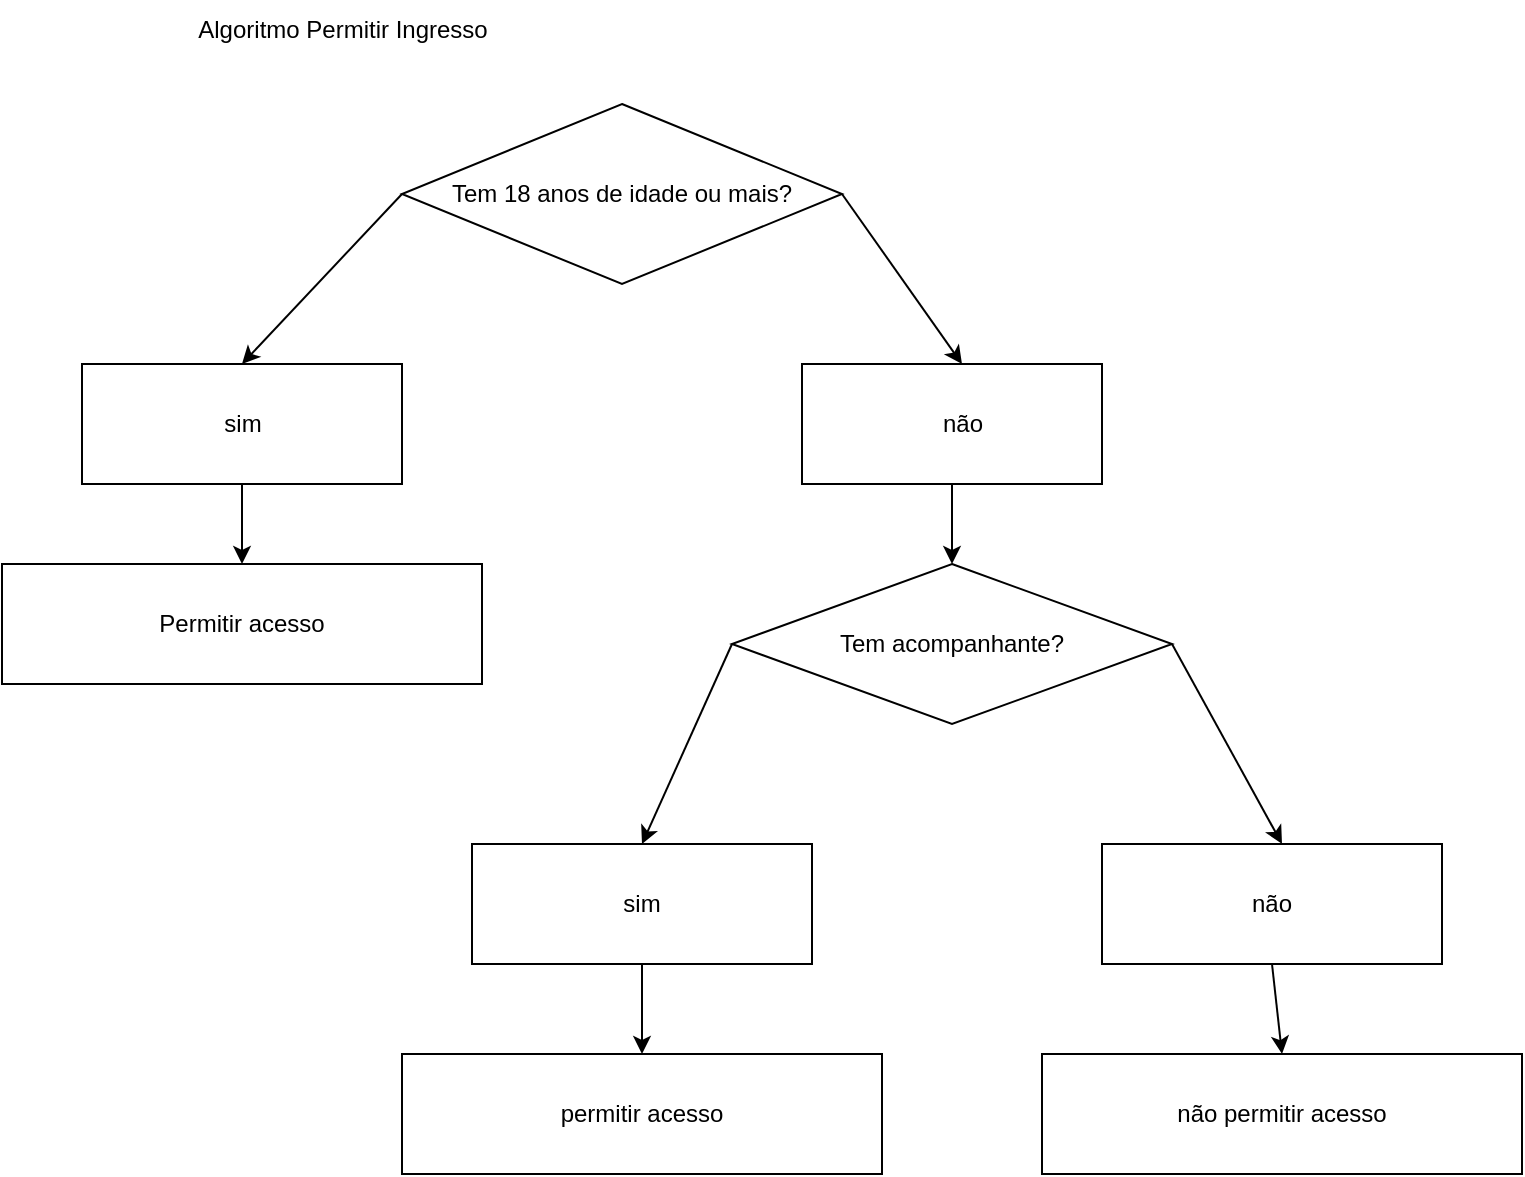<mxfile version="22.0.8" type="google">
  <diagram name="Página-1" id="8KijLO_0gj9R2NlCrZwi">
    <mxGraphModel grid="1" page="1" gridSize="10" guides="1" tooltips="1" connect="1" arrows="1" fold="1" pageScale="1" pageWidth="827" pageHeight="1169" math="0" shadow="0">
      <root>
        <mxCell id="0" />
        <mxCell id="1" parent="0" />
        <mxCell id="_lKXKzphAm5b3DmU2mOa-1" value="Algoritmo Permitir Ingresso&lt;br&gt;" style="text;html=1;align=center;verticalAlign=middle;resizable=0;points=[];autosize=1;strokeColor=none;fillColor=none;" vertex="1" parent="1">
          <mxGeometry x="165" y="58" width="170" height="30" as="geometry" />
        </mxCell>
        <mxCell id="_lKXKzphAm5b3DmU2mOa-2" value="Tem 18 anos de idade ou mais?" style="rhombus;whiteSpace=wrap;html=1;" vertex="1" parent="1">
          <mxGeometry x="280" y="110" width="220" height="90" as="geometry" />
        </mxCell>
        <mxCell id="_lKXKzphAm5b3DmU2mOa-3" value="" style="endArrow=classic;html=1;rounded=0;exitX=1;exitY=0.5;exitDx=0;exitDy=0;" edge="1" parent="1" source="_lKXKzphAm5b3DmU2mOa-2">
          <mxGeometry width="50" height="50" relative="1" as="geometry">
            <mxPoint x="390" y="240" as="sourcePoint" />
            <mxPoint x="560" y="240" as="targetPoint" />
          </mxGeometry>
        </mxCell>
        <mxCell id="_lKXKzphAm5b3DmU2mOa-4" value="" style="rounded=0;whiteSpace=wrap;html=1;" vertex="1" parent="1">
          <mxGeometry x="480" y="240" width="150" height="60" as="geometry" />
        </mxCell>
        <mxCell id="_lKXKzphAm5b3DmU2mOa-5" value="não" style="text;html=1;align=center;verticalAlign=middle;resizable=0;points=[];autosize=1;strokeColor=none;fillColor=none;" vertex="1" parent="1">
          <mxGeometry x="540" y="255" width="40" height="30" as="geometry" />
        </mxCell>
        <mxCell id="_lKXKzphAm5b3DmU2mOa-6" value="" style="endArrow=classic;html=1;rounded=0;exitX=0;exitY=0.5;exitDx=0;exitDy=0;" edge="1" parent="1" source="_lKXKzphAm5b3DmU2mOa-2">
          <mxGeometry width="50" height="50" relative="1" as="geometry">
            <mxPoint x="380" y="250" as="sourcePoint" />
            <mxPoint x="200" y="240" as="targetPoint" />
          </mxGeometry>
        </mxCell>
        <mxCell id="_lKXKzphAm5b3DmU2mOa-7" value="" style="rounded=0;whiteSpace=wrap;html=1;" vertex="1" parent="1">
          <mxGeometry x="120" y="240" width="160" height="60" as="geometry" />
        </mxCell>
        <mxCell id="_lKXKzphAm5b3DmU2mOa-8" value="sim" style="text;html=1;align=center;verticalAlign=middle;resizable=0;points=[];autosize=1;strokeColor=none;fillColor=none;" vertex="1" parent="1">
          <mxGeometry x="180" y="255" width="40" height="30" as="geometry" />
        </mxCell>
        <mxCell id="_lKXKzphAm5b3DmU2mOa-9" value="Permitir acesso" style="rounded=0;whiteSpace=wrap;html=1;" vertex="1" parent="1">
          <mxGeometry x="80" y="340" width="240" height="60" as="geometry" />
        </mxCell>
        <mxCell id="_lKXKzphAm5b3DmU2mOa-10" value="" style="endArrow=classic;html=1;rounded=0;exitX=0.5;exitY=1;exitDx=0;exitDy=0;entryX=0.5;entryY=0;entryDx=0;entryDy=0;" edge="1" parent="1" source="_lKXKzphAm5b3DmU2mOa-7" target="_lKXKzphAm5b3DmU2mOa-9">
          <mxGeometry width="50" height="50" relative="1" as="geometry">
            <mxPoint x="380" y="280" as="sourcePoint" />
            <mxPoint x="430" y="230" as="targetPoint" />
          </mxGeometry>
        </mxCell>
        <mxCell id="_lKXKzphAm5b3DmU2mOa-11" value="" style="endArrow=classic;html=1;rounded=0;exitX=0.5;exitY=1;exitDx=0;exitDy=0;" edge="1" parent="1" source="_lKXKzphAm5b3DmU2mOa-4">
          <mxGeometry width="50" height="50" relative="1" as="geometry">
            <mxPoint x="380" y="380" as="sourcePoint" />
            <mxPoint x="555" y="340" as="targetPoint" />
          </mxGeometry>
        </mxCell>
        <mxCell id="_lKXKzphAm5b3DmU2mOa-13" value="Tem acompanhante?" style="rhombus;whiteSpace=wrap;html=1;" vertex="1" parent="1">
          <mxGeometry x="445" y="340" width="220" height="80" as="geometry" />
        </mxCell>
        <mxCell id="_lKXKzphAm5b3DmU2mOa-14" value="" style="endArrow=classic;html=1;rounded=0;exitX=0;exitY=0.5;exitDx=0;exitDy=0;" edge="1" parent="1" source="_lKXKzphAm5b3DmU2mOa-13">
          <mxGeometry width="50" height="50" relative="1" as="geometry">
            <mxPoint x="380" y="520" as="sourcePoint" />
            <mxPoint x="400" y="480" as="targetPoint" />
          </mxGeometry>
        </mxCell>
        <mxCell id="_lKXKzphAm5b3DmU2mOa-15" value="" style="endArrow=classic;html=1;rounded=0;exitX=1;exitY=0.5;exitDx=0;exitDy=0;" edge="1" parent="1" source="_lKXKzphAm5b3DmU2mOa-13">
          <mxGeometry width="50" height="50" relative="1" as="geometry">
            <mxPoint x="380" y="520" as="sourcePoint" />
            <mxPoint x="720" y="480" as="targetPoint" />
          </mxGeometry>
        </mxCell>
        <mxCell id="_lKXKzphAm5b3DmU2mOa-16" value="sim" style="rounded=0;whiteSpace=wrap;html=1;" vertex="1" parent="1">
          <mxGeometry x="315" y="480" width="170" height="60" as="geometry" />
        </mxCell>
        <mxCell id="_lKXKzphAm5b3DmU2mOa-17" value="não" style="rounded=0;whiteSpace=wrap;html=1;" vertex="1" parent="1">
          <mxGeometry x="630" y="480" width="170" height="60" as="geometry" />
        </mxCell>
        <mxCell id="_lKXKzphAm5b3DmU2mOa-18" value="permitir acesso" style="rounded=0;whiteSpace=wrap;html=1;" vertex="1" parent="1">
          <mxGeometry x="280" y="585" width="240" height="60" as="geometry" />
        </mxCell>
        <mxCell id="_lKXKzphAm5b3DmU2mOa-19" value="não permitir acesso" style="rounded=0;whiteSpace=wrap;html=1;" vertex="1" parent="1">
          <mxGeometry x="600" y="585" width="240" height="60" as="geometry" />
        </mxCell>
        <mxCell id="_lKXKzphAm5b3DmU2mOa-20" value="" style="endArrow=classic;html=1;rounded=0;exitX=0.5;exitY=1;exitDx=0;exitDy=0;entryX=0.5;entryY=0;entryDx=0;entryDy=0;" edge="1" parent="1" source="_lKXKzphAm5b3DmU2mOa-16" target="_lKXKzphAm5b3DmU2mOa-18">
          <mxGeometry width="50" height="50" relative="1" as="geometry">
            <mxPoint x="375" y="520" as="sourcePoint" />
            <mxPoint x="425" y="470" as="targetPoint" />
          </mxGeometry>
        </mxCell>
        <mxCell id="_lKXKzphAm5b3DmU2mOa-21" value="" style="endArrow=classic;html=1;rounded=0;exitX=0.5;exitY=1;exitDx=0;exitDy=0;entryX=0.5;entryY=0;entryDx=0;entryDy=0;" edge="1" parent="1" source="_lKXKzphAm5b3DmU2mOa-17" target="_lKXKzphAm5b3DmU2mOa-19">
          <mxGeometry width="50" height="50" relative="1" as="geometry">
            <mxPoint x="380" y="520" as="sourcePoint" />
            <mxPoint x="430" y="470" as="targetPoint" />
          </mxGeometry>
        </mxCell>
      </root>
    </mxGraphModel>
  </diagram>
</mxfile>
